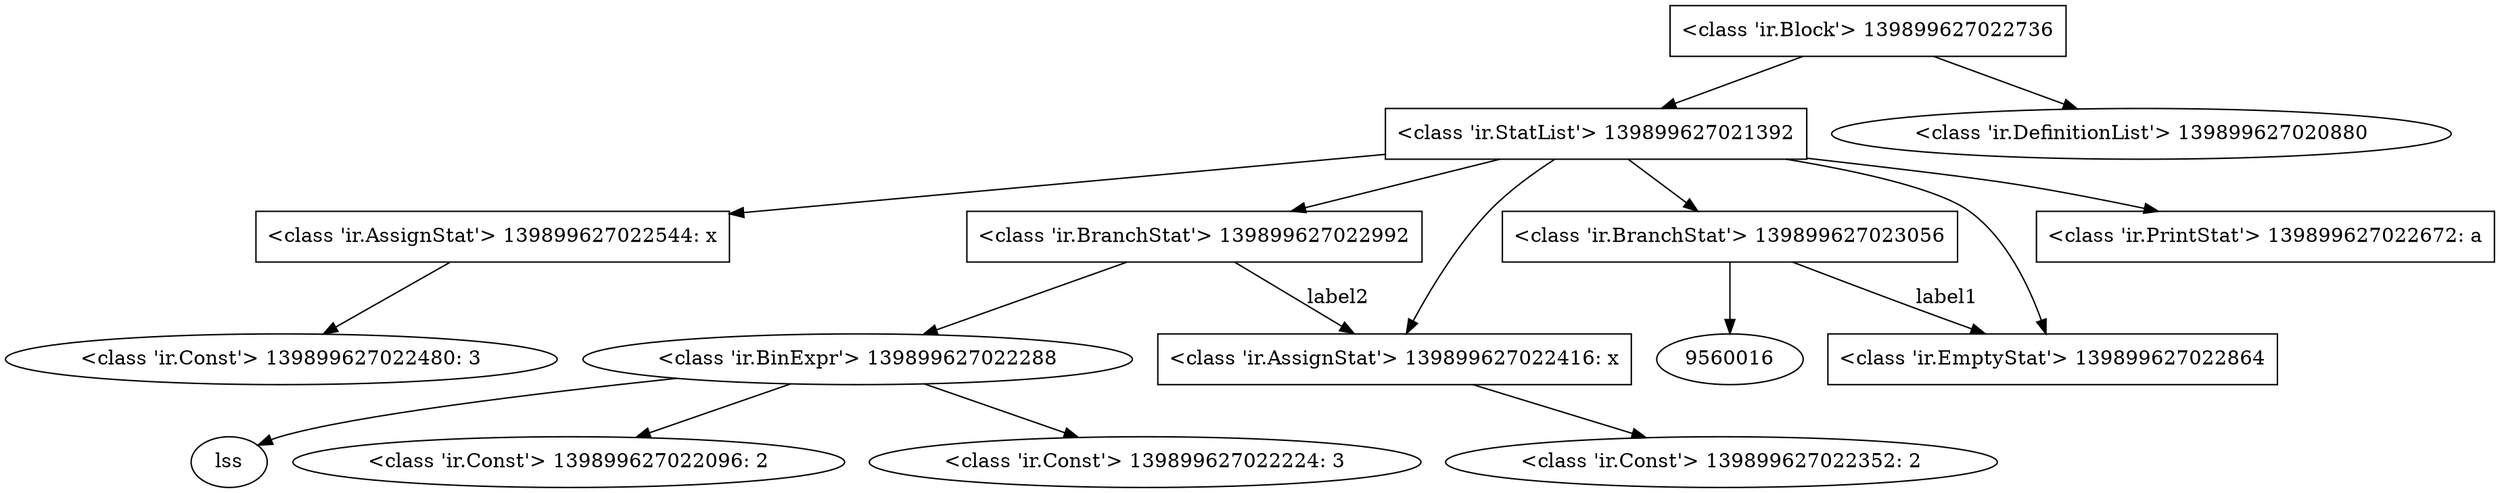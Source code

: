 digraph G {
139899627022736 [shape=box,label="<class 'ir.Block'> 139899627022736" ];
139899627022736 -> 139899627021392;
139899627022736 -> 139899627020880;
139899627021392 [shape=box,label="<class 'ir.StatList'> 139899627021392" ];
139899627021392 -> 139899627022992 [pos=0];
139899627021392 -> 139899627022544 [pos=1];
139899627021392 -> 139899627023056 [pos=2];
139899627021392 -> 139899627022416 [pos=3];
139899627021392 -> 139899627022864 [pos=4];
139899627021392 -> 139899627022672 [pos=5];
139899627022992 [shape=box,label="<class 'ir.BranchStat'> 139899627022992" ];
139899627022992 -> 139899627022288;
139899627022992 -> 139899627022416 [label=label2];
139899627022288 [label="<class 'ir.BinExpr'> 139899627022288" ];
139899627022288 -> 139899627109752 [pos=0];
139899627109752 [label=lss];
139899627022288 -> 139899627022096 [pos=1];
139899627022288 -> 139899627022224 [pos=2];
139899627022096 [label="<class 'ir.Const'> 139899627022096: 2" ];
139899627022224 [label="<class 'ir.Const'> 139899627022224: 3" ];
139899627022544 [shape=box,label="<class 'ir.AssignStat'> 139899627022544: x" ];
139899627022544 -> 139899627022480;
139899627022480 [label="<class 'ir.Const'> 139899627022480: 3" ];
139899627023056 [shape=box,label="<class 'ir.BranchStat'> 139899627023056" ];
139899627023056 -> 9560016;
139899627023056 -> 139899627022864 [label=label1];
139899627022416 [shape=box,label="<class 'ir.AssignStat'> 139899627022416: x" ];
139899627022416 -> 139899627022352;
139899627022352 [label="<class 'ir.Const'> 139899627022352: 2" ];
139899627022864 [shape=box,label="<class 'ir.EmptyStat'> 139899627022864" ];
139899627022672 [shape=box,label="<class 'ir.PrintStat'> 139899627022672: a" ];
139899627020880 [label="<class 'ir.DefinitionList'> 139899627020880" ];
}
